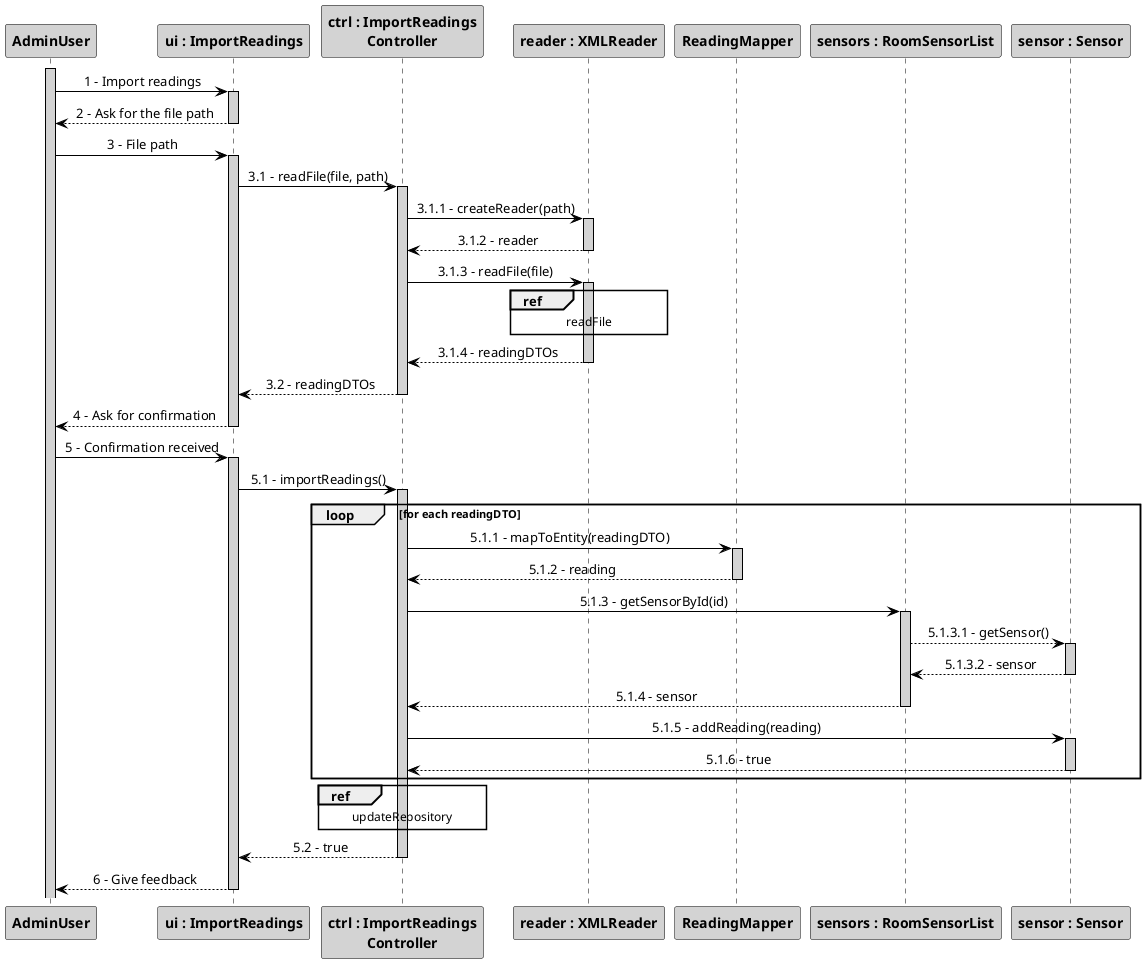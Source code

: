@startuml
skinparam sequenceMessageAlign center
skinparam sequence {
	ArrowColor Black
	ActorBorderColor DarkBlue
	LifeLineBorderColor black
	LifeLineBackgroundColor LightGrey

	ParticipantBorderColor Black
	ParticipantBackgroundColor LightGrey
	ParticipantFontStyle Bold

	ActorBackgroundColor DimGrey
	ActorFontColor DeepSkyBlue
	ActorFontStyle Bold
	ActorFontSize 17
	ActorFontName Aapex
}

activate AdminUser
actor AdminUser

AdminUser -> "ui : ImportReadings":1 - Import readings
activate "ui : ImportReadings"
"ui : ImportReadings" --> AdminUser: 2 - Ask for the file path
deactivate "ui : ImportReadings"
AdminUser -> "ui : ImportReadings": 3 - File path
activate "ui : ImportReadings"
"ui : ImportReadings" -> "ctrl : ImportReadings\nController": 3.1 - readFile(file, path)
activate "ctrl : ImportReadings\nController"
"ctrl : ImportReadings\nController" -> "reader : XMLReader": 3.1.1 - createReader(path)
activate "reader : XMLReader"
"reader : XMLReader" --> "ctrl : ImportReadings\nController": 3.1.2 - reader
deactivate "reader : XMLReader"
"ctrl : ImportReadings\nController" -> "reader : XMLReader": 3.1.3 - readFile(file)
activate "reader : XMLReader"
ref over "reader : XMLReader"
readFile
end
"reader : XMLReader" --> "ctrl : ImportReadings\nController": 3.1.4 - readingDTOs
deactivate "reader : XMLReader"
"ctrl : ImportReadings\nController" --> "ui : ImportReadings": 3.2 - readingDTOs
deactivate "ctrl : ImportReadings\nController"
"ui : ImportReadings" --> AdminUser: 4 - Ask for confirmation
deactivate "ui : ImportReadings"
AdminUser -> "ui : ImportReadings": 5 - Confirmation received
activate "ui : ImportReadings"
"ui : ImportReadings" -> "ctrl : ImportReadings\nController": 5.1 - importReadings()
activate "ctrl : ImportReadings\nController"
loop for each readingDTO
"ctrl : ImportReadings\nController" -> ReadingMapper: 5.1.1 - mapToEntity(readingDTO)
activate ReadingMapper
ReadingMapper --> "ctrl : ImportReadings\nController": 5.1.2 - reading
deactivate ReadingMapper
"ctrl : ImportReadings\nController" -> "sensors : RoomSensorList": 5.1.3 - getSensorById(id)
activate "sensors : RoomSensorList"
"sensors : RoomSensorList" --> "sensor : Sensor": 5.1.3.1 - getSensor()
activate "sensor : Sensor"
"sensor : Sensor" --> "sensors : RoomSensorList": 5.1.3.2 - sensor
deactivate "sensor : Sensor"
"sensors : RoomSensorList" --> "ctrl : ImportReadings\nController": 5.1.4 - sensor
deactivate "sensors : RoomSensorList"
"ctrl : ImportReadings\nController" -> "sensor : Sensor": 5.1.5 - addReading(reading)
activate "sensor : Sensor"
"sensor : Sensor" --> "ctrl : ImportReadings\nController": 5.1.6 - true
deactivate "sensor : Sensor"
end loop
ref over "ctrl : ImportReadings\nController"
updateRepository
end
"ctrl : ImportReadings\nController" --> "ui : ImportReadings": 5.2 - true
deactivate "ctrl : ImportReadings\nController"
"ui : ImportReadings" --> AdminUser: 6 - Give feedback
deactivate "ui : ImportReadings"

@enduml